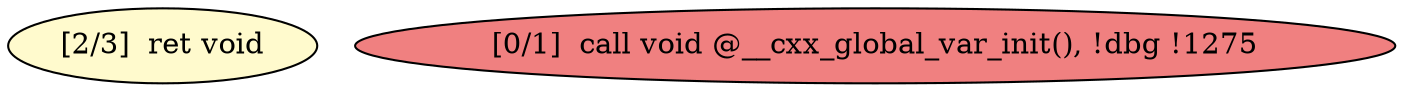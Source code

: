 
digraph G {


node330 [fillcolor=lemonchiffon,label="[2/3]  ret void",shape=ellipse,style=filled ]
node329 [fillcolor=lightcoral,label="[0/1]  call void @__cxx_global_var_init(), !dbg !1275",shape=ellipse,style=filled ]



}
